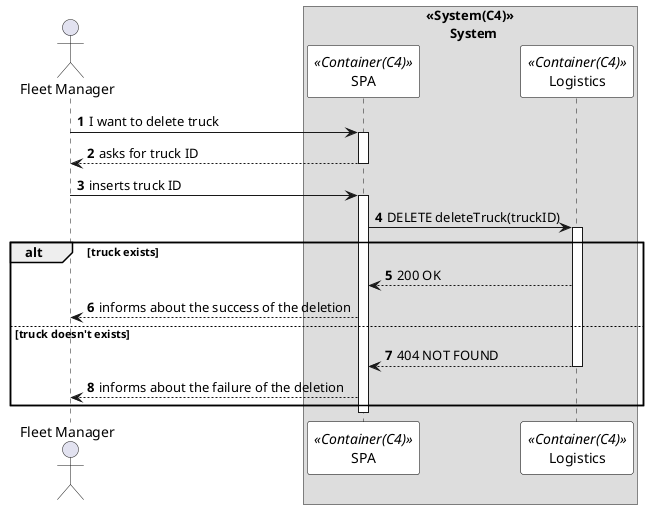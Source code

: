 @startuml deleteTruckSD
autonumber

skinparam sequence {
ParticipantBorderColor black
ParticipantBackgroundColor white
}

actor "Fleet Manager" as manager


box "<<System(C4)>>\n       System"
participant SPA as  SPA <<Container(C4)>>
participant Logistics as  Logistics <<Container(C4)>>


manager -> SPA: I want to delete truck
activate SPA

SPA --> manager: asks for truck ID
deactivate SPA

manager -> SPA: inserts truck ID
activate SPA

SPA -> Logistics: DELETE deleteTruck(truckID)
activate Logistics


alt truck exists

Logistics --> SPA: 200 OK
SPA --> manager: informs about the success of the deletion


else truck doesn't exists

Logistics --> SPA: 404 NOT FOUND
deactivate Logistics
SPA --> manager: informs about the failure of the deletion

end

deactivate SPA
deactivate manager

@enduml
